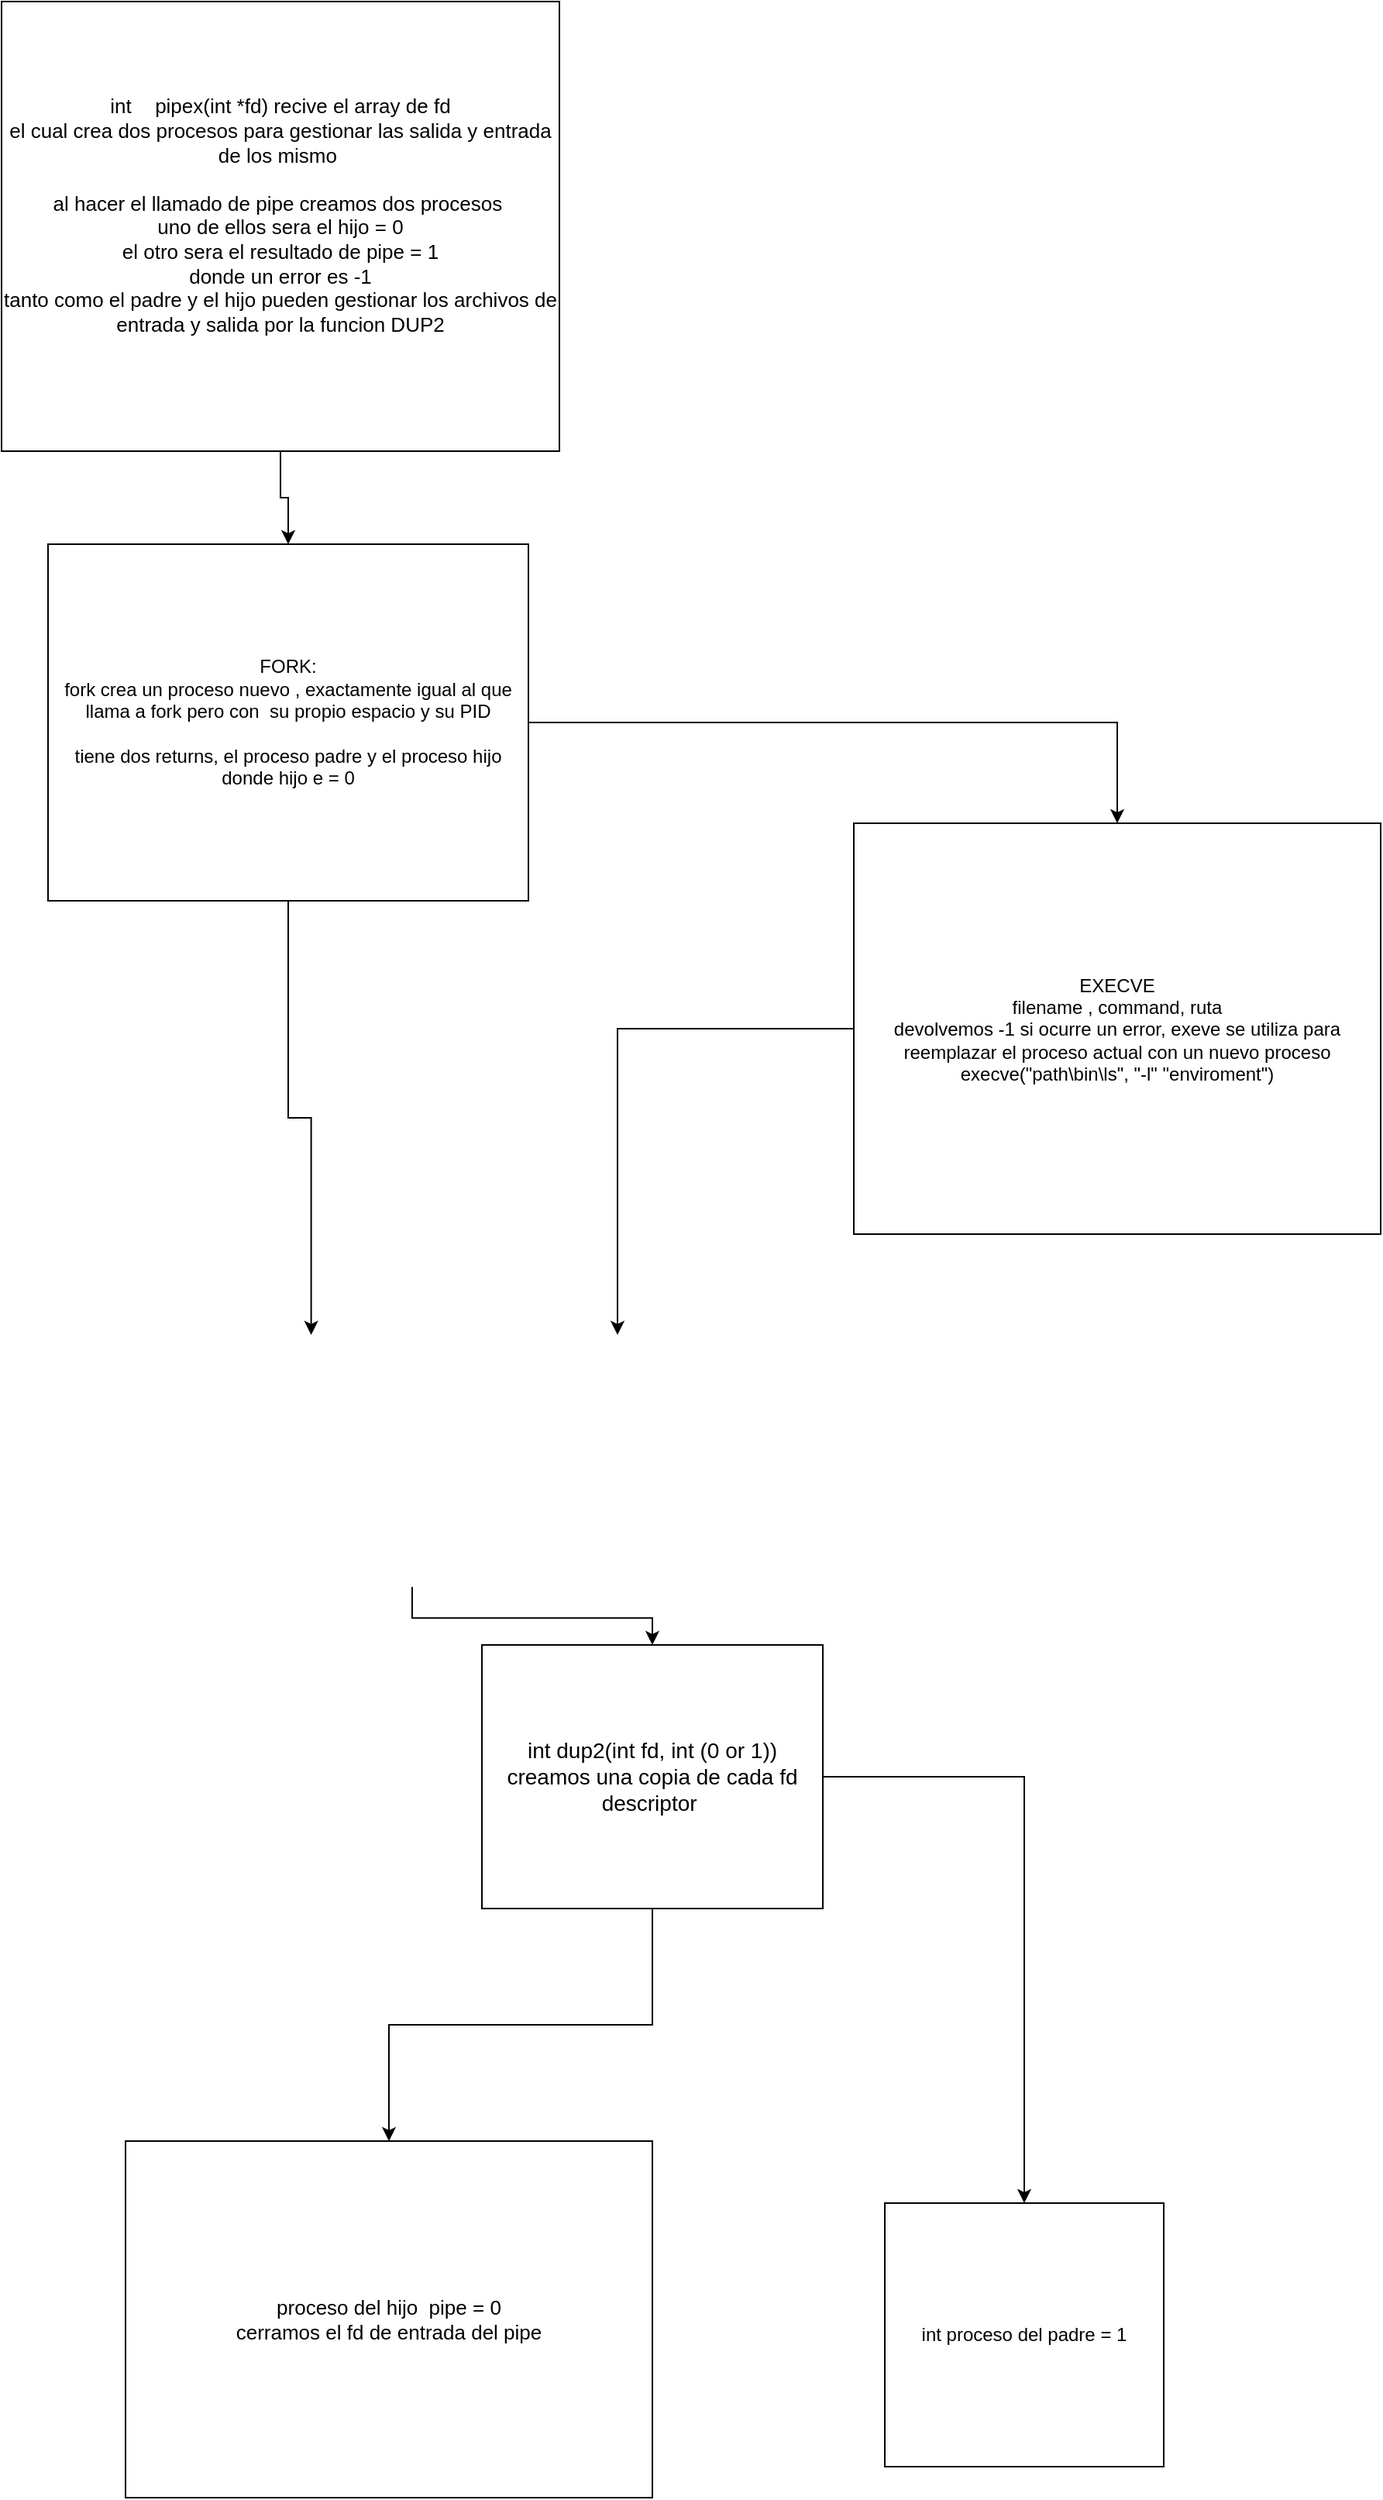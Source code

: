 <mxfile version="24.2.3" type="device">
  <diagram name="Page-1" id="J9_rM3LESXh7NZFxzHAQ">
    <mxGraphModel dx="1004" dy="2094" grid="1" gridSize="10" guides="1" tooltips="1" connect="1" arrows="1" fold="1" page="1" pageScale="1" pageWidth="850" pageHeight="1100" math="0" shadow="0">
      <root>
        <mxCell id="0" />
        <mxCell id="1" parent="0" />
        <mxCell id="t171KHaTc2CPlj2R7wT8-1" style="edgeStyle=orthogonalEdgeStyle;rounded=0;orthogonalLoop=1;jettySize=auto;html=1;entryX=0.5;entryY=0;entryDx=0;entryDy=0;" parent="1" source="LDpIClf5S1GTpXZ0fK_w-1" target="lGCmDoUiIEBklHLovCdl-7" edge="1">
          <mxGeometry relative="1" as="geometry" />
        </mxCell>
        <mxCell id="LDpIClf5S1GTpXZ0fK_w-1" value="&lt;font style=&quot;font-size: 13px;&quot;&gt;int&lt;span style=&quot;white-space: pre;&quot;&gt;&#x9;&lt;/span&gt;pipex(int *fd) recive el array de fd&lt;/font&gt;&lt;div style=&quot;font-size: 13px;&quot;&gt;&lt;font style=&quot;font-size: 13px;&quot;&gt;el cual crea dos procesos para gestionar las salida y entrada de los mismo&amp;nbsp;&lt;/font&gt;&lt;/div&gt;&lt;div style=&quot;font-size: 13px;&quot;&gt;&lt;font style=&quot;font-size: 13px;&quot;&gt;&lt;br&gt;&lt;/font&gt;&lt;/div&gt;&lt;div style=&quot;font-size: 13px;&quot;&gt;&lt;font style=&quot;font-size: 13px;&quot;&gt;al hacer el llamado de pipe creamos dos procesos&amp;nbsp;&lt;/font&gt;&lt;/div&gt;&lt;div style=&quot;font-size: 13px;&quot;&gt;&lt;font style=&quot;font-size: 13px;&quot;&gt;uno de ellos sera el hijo = 0&lt;/font&gt;&lt;/div&gt;&lt;div style=&quot;font-size: 13px;&quot;&gt;&lt;font style=&quot;font-size: 13px;&quot;&gt;el otro sera el resultado de pipe = 1&lt;/font&gt;&lt;/div&gt;&lt;div style=&quot;font-size: 13px;&quot;&gt;&lt;font style=&quot;font-size: 13px;&quot;&gt;donde un error es -1&lt;/font&gt;&lt;/div&gt;&lt;div style=&quot;font-size: 13px;&quot;&gt;&lt;font style=&quot;font-size: 13px;&quot;&gt;tanto como el padre y el hijo pueden gestionar los archivos de entrada y salida por la funcion DUP&lt;/font&gt;2&lt;/div&gt;&lt;div&gt;&lt;br&gt;&lt;/div&gt;" style="rounded=0;whiteSpace=wrap;html=1;align=center;" parent="1" vertex="1">
          <mxGeometry x="190" y="-540" width="360" height="290" as="geometry" />
        </mxCell>
        <mxCell id="LDpIClf5S1GTpXZ0fK_w-2" value="&lt;font style=&quot;font-size: 13px;&quot;&gt;proceso del hijo&amp;nbsp; pipe = 0&lt;/font&gt;&lt;div style=&quot;font-size: 13px;&quot;&gt;&lt;font style=&quot;font-size: 13px;&quot;&gt;cerramos el fd de entrada del pipe&lt;/font&gt;&lt;/div&gt;" style="rounded=0;whiteSpace=wrap;html=1;" parent="1" vertex="1">
          <mxGeometry x="270" y="840" width="340" height="230" as="geometry" />
        </mxCell>
        <mxCell id="FS2QE98wIBS6ScjMShJ3-2" style="edgeStyle=orthogonalEdgeStyle;rounded=0;orthogonalLoop=1;jettySize=auto;html=1;" edge="1" parent="1" source="lGCmDoUiIEBklHLovCdl-3" target="LDpIClf5S1GTpXZ0fK_w-2">
          <mxGeometry relative="1" as="geometry" />
        </mxCell>
        <mxCell id="FS2QE98wIBS6ScjMShJ3-3" style="edgeStyle=orthogonalEdgeStyle;rounded=0;orthogonalLoop=1;jettySize=auto;html=1;entryX=0.5;entryY=0;entryDx=0;entryDy=0;" edge="1" parent="1" source="lGCmDoUiIEBklHLovCdl-3" target="lGCmDoUiIEBklHLovCdl-5">
          <mxGeometry relative="1" as="geometry" />
        </mxCell>
        <mxCell id="lGCmDoUiIEBklHLovCdl-3" value="&lt;font style=&quot;font-size: 14px;&quot;&gt;int dup2(int fd, int (0 or 1))&lt;/font&gt;&lt;div style=&quot;font-size: 14px;&quot;&gt;&lt;font style=&quot;font-size: 14px;&quot;&gt;creamos una copia de cada fd descriptor&amp;nbsp;&lt;/font&gt;&lt;/div&gt;" style="rounded=0;whiteSpace=wrap;html=1;" parent="1" vertex="1">
          <mxGeometry x="500" y="520" width="220" height="170" as="geometry" />
        </mxCell>
        <mxCell id="lGCmDoUiIEBklHLovCdl-5" value="int proceso del padre = 1" style="rounded=0;whiteSpace=wrap;html=1;" parent="1" vertex="1">
          <mxGeometry x="760" y="880" width="180" height="170" as="geometry" />
        </mxCell>
        <mxCell id="t171KHaTc2CPlj2R7wT8-2" style="edgeStyle=orthogonalEdgeStyle;rounded=0;orthogonalLoop=1;jettySize=auto;html=1;entryX=0.5;entryY=0;entryDx=0;entryDy=0;" parent="1" source="lGCmDoUiIEBklHLovCdl-7" target="lGCmDoUiIEBklHLovCdl-9" edge="1">
          <mxGeometry relative="1" as="geometry" />
        </mxCell>
        <mxCell id="lGCmDoUiIEBklHLovCdl-7" value="FORK:&lt;div&gt;fork crea un proceso nuevo , exactamente igual al que llama a fork pero con&amp;nbsp; su propio espacio y su PID&lt;/div&gt;&lt;div&gt;&lt;br&gt;&lt;/div&gt;&lt;div&gt;tiene dos returns, el proceso padre y el proceso hijo&lt;/div&gt;&lt;div&gt;donde hijo e = 0&lt;/div&gt;" style="rounded=0;whiteSpace=wrap;html=1;" parent="1" vertex="1">
          <mxGeometry x="220" y="-190" width="310" height="230" as="geometry" />
        </mxCell>
        <mxCell id="t171KHaTc2CPlj2R7wT8-4" style="edgeStyle=orthogonalEdgeStyle;rounded=0;orthogonalLoop=1;jettySize=auto;html=1;exitX=0;exitY=0.5;exitDx=0;exitDy=0;entryX=0.75;entryY=0;entryDx=0;entryDy=0;" parent="1" source="lGCmDoUiIEBklHLovCdl-9" target="lGCmDoUiIEBklHLovCdl-12" edge="1">
          <mxGeometry relative="1" as="geometry" />
        </mxCell>
        <mxCell id="lGCmDoUiIEBklHLovCdl-9" value="EXECVE&lt;div&gt;filename , command, ruta&lt;/div&gt;&lt;div&gt;devolvemos -1 si ocurre un error, exeve se utiliza para reemplazar el proceso actual con un nuevo proceso&lt;/div&gt;&lt;div&gt;execve(&quot;path\bin\ls&quot;, &quot;-l&quot; &quot;enviroment&quot;)&lt;/div&gt;" style="rounded=0;whiteSpace=wrap;html=1;" parent="1" vertex="1">
          <mxGeometry x="740" y="-10" width="340" height="265" as="geometry" />
        </mxCell>
        <mxCell id="FS2QE98wIBS6ScjMShJ3-1" style="edgeStyle=orthogonalEdgeStyle;rounded=0;orthogonalLoop=1;jettySize=auto;html=1;exitX=0.5;exitY=1;exitDx=0;exitDy=0;entryX=0.5;entryY=0;entryDx=0;entryDy=0;" edge="1" parent="1" source="lGCmDoUiIEBklHLovCdl-12" target="lGCmDoUiIEBklHLovCdl-3">
          <mxGeometry relative="1" as="geometry" />
        </mxCell>
        <mxCell id="lGCmDoUiIEBklHLovCdl-12" value="" style="shape=image;verticalLabelPosition=bottom;labelBackgroundColor=default;verticalAlign=top;aspect=fixed;imageAspect=0;image=https://assets-global.website-files.com/5d0dc87aac109e1ffdbe379c/613703a693062c71baec8698_whats-the-difference-between-fork-and-exec-function-in-c.jpg;" parent="1" vertex="1">
          <mxGeometry x="190" y="320" width="530" height="162.6" as="geometry" />
        </mxCell>
        <mxCell id="t171KHaTc2CPlj2R7wT8-3" style="edgeStyle=orthogonalEdgeStyle;rounded=0;orthogonalLoop=1;jettySize=auto;html=1;entryX=0.377;entryY=0;entryDx=0;entryDy=0;entryPerimeter=0;" parent="1" source="lGCmDoUiIEBklHLovCdl-7" target="lGCmDoUiIEBklHLovCdl-12" edge="1">
          <mxGeometry relative="1" as="geometry" />
        </mxCell>
      </root>
    </mxGraphModel>
  </diagram>
</mxfile>
